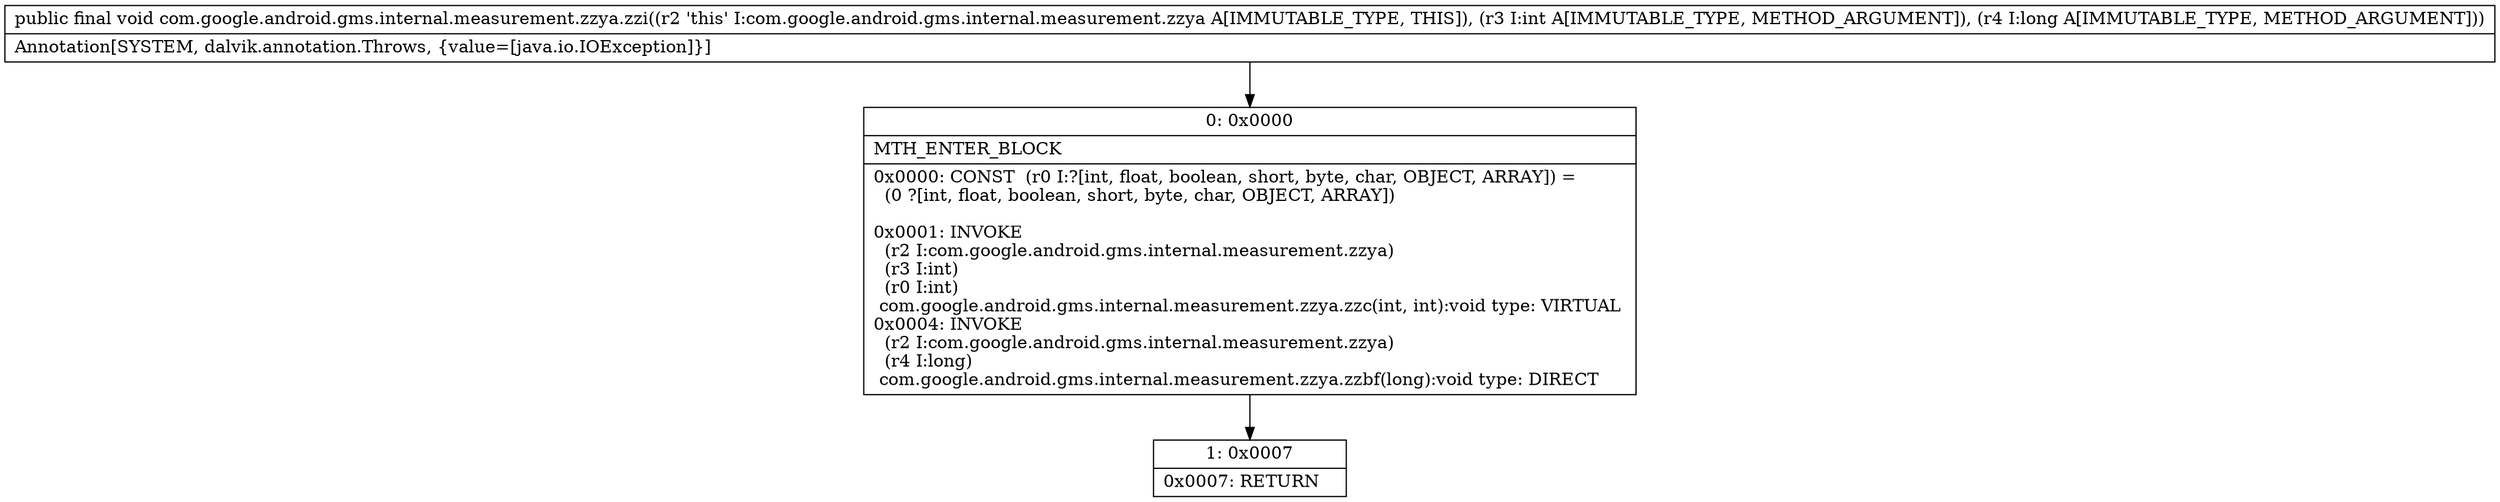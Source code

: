 digraph "CFG forcom.google.android.gms.internal.measurement.zzya.zzi(IJ)V" {
Node_0 [shape=record,label="{0\:\ 0x0000|MTH_ENTER_BLOCK\l|0x0000: CONST  (r0 I:?[int, float, boolean, short, byte, char, OBJECT, ARRAY]) = \l  (0 ?[int, float, boolean, short, byte, char, OBJECT, ARRAY])\l \l0x0001: INVOKE  \l  (r2 I:com.google.android.gms.internal.measurement.zzya)\l  (r3 I:int)\l  (r0 I:int)\l com.google.android.gms.internal.measurement.zzya.zzc(int, int):void type: VIRTUAL \l0x0004: INVOKE  \l  (r2 I:com.google.android.gms.internal.measurement.zzya)\l  (r4 I:long)\l com.google.android.gms.internal.measurement.zzya.zzbf(long):void type: DIRECT \l}"];
Node_1 [shape=record,label="{1\:\ 0x0007|0x0007: RETURN   \l}"];
MethodNode[shape=record,label="{public final void com.google.android.gms.internal.measurement.zzya.zzi((r2 'this' I:com.google.android.gms.internal.measurement.zzya A[IMMUTABLE_TYPE, THIS]), (r3 I:int A[IMMUTABLE_TYPE, METHOD_ARGUMENT]), (r4 I:long A[IMMUTABLE_TYPE, METHOD_ARGUMENT]))  | Annotation[SYSTEM, dalvik.annotation.Throws, \{value=[java.io.IOException]\}]\l}"];
MethodNode -> Node_0;
Node_0 -> Node_1;
}

